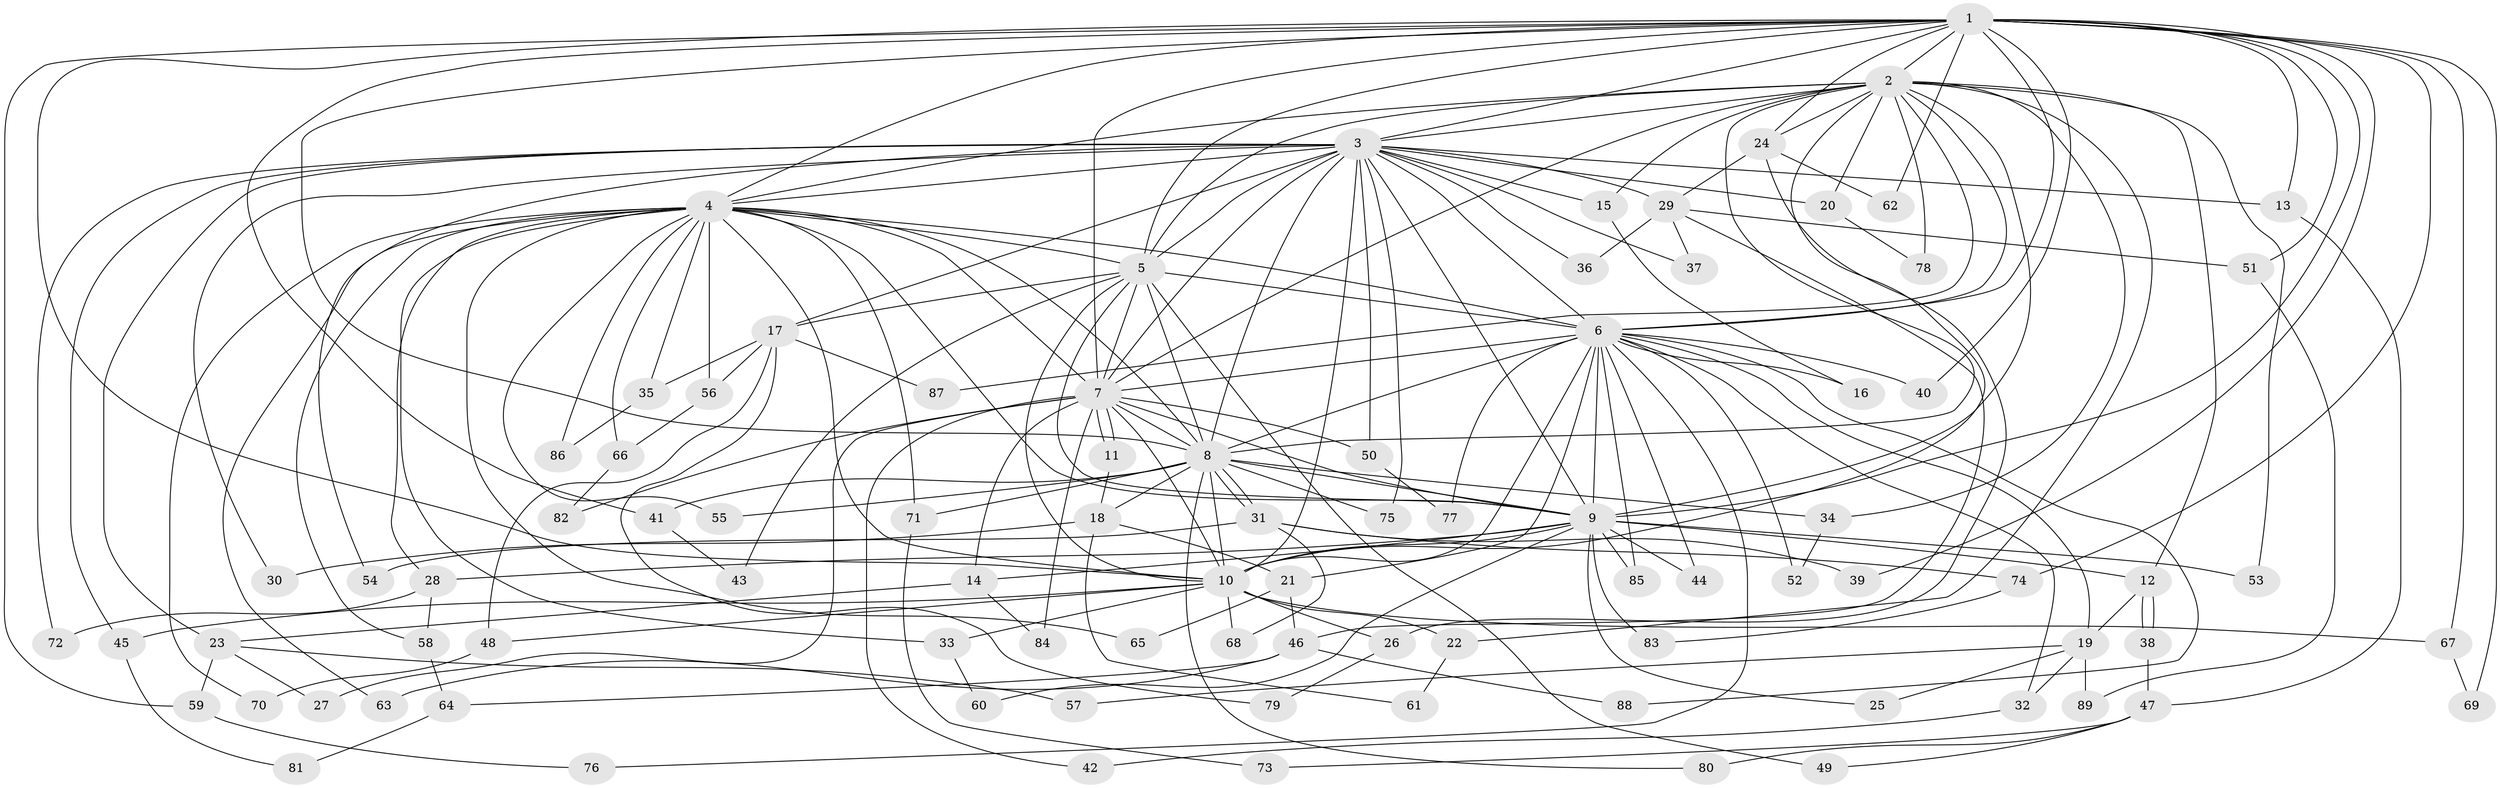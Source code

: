 // coarse degree distribution, {17: 0.05660377358490566, 4: 0.11320754716981132, 3: 0.1509433962264151, 2: 0.49056603773584906, 6: 0.03773584905660377, 1: 0.05660377358490566, 5: 0.03773584905660377, 16: 0.018867924528301886, 11: 0.018867924528301886, 7: 0.018867924528301886}
// Generated by graph-tools (version 1.1) at 2025/47/03/04/25 21:47:06]
// undirected, 89 vertices, 203 edges
graph export_dot {
graph [start="1"]
  node [color=gray90,style=filled];
  1;
  2;
  3;
  4;
  5;
  6;
  7;
  8;
  9;
  10;
  11;
  12;
  13;
  14;
  15;
  16;
  17;
  18;
  19;
  20;
  21;
  22;
  23;
  24;
  25;
  26;
  27;
  28;
  29;
  30;
  31;
  32;
  33;
  34;
  35;
  36;
  37;
  38;
  39;
  40;
  41;
  42;
  43;
  44;
  45;
  46;
  47;
  48;
  49;
  50;
  51;
  52;
  53;
  54;
  55;
  56;
  57;
  58;
  59;
  60;
  61;
  62;
  63;
  64;
  65;
  66;
  67;
  68;
  69;
  70;
  71;
  72;
  73;
  74;
  75;
  76;
  77;
  78;
  79;
  80;
  81;
  82;
  83;
  84;
  85;
  86;
  87;
  88;
  89;
  1 -- 2;
  1 -- 3;
  1 -- 4;
  1 -- 5;
  1 -- 6;
  1 -- 7;
  1 -- 8;
  1 -- 9;
  1 -- 10;
  1 -- 13;
  1 -- 24;
  1 -- 39;
  1 -- 40;
  1 -- 41;
  1 -- 51;
  1 -- 59;
  1 -- 62;
  1 -- 67;
  1 -- 69;
  1 -- 74;
  2 -- 3;
  2 -- 4;
  2 -- 5;
  2 -- 6;
  2 -- 7;
  2 -- 8;
  2 -- 9;
  2 -- 10;
  2 -- 12;
  2 -- 15;
  2 -- 20;
  2 -- 22;
  2 -- 24;
  2 -- 34;
  2 -- 53;
  2 -- 78;
  2 -- 87;
  3 -- 4;
  3 -- 5;
  3 -- 6;
  3 -- 7;
  3 -- 8;
  3 -- 9;
  3 -- 10;
  3 -- 13;
  3 -- 15;
  3 -- 17;
  3 -- 20;
  3 -- 23;
  3 -- 29;
  3 -- 30;
  3 -- 36;
  3 -- 37;
  3 -- 45;
  3 -- 50;
  3 -- 54;
  3 -- 72;
  3 -- 75;
  4 -- 5;
  4 -- 6;
  4 -- 7;
  4 -- 8;
  4 -- 9;
  4 -- 10;
  4 -- 28;
  4 -- 33;
  4 -- 35;
  4 -- 55;
  4 -- 56;
  4 -- 58;
  4 -- 63;
  4 -- 65;
  4 -- 66;
  4 -- 70;
  4 -- 71;
  4 -- 86;
  5 -- 6;
  5 -- 7;
  5 -- 8;
  5 -- 9;
  5 -- 10;
  5 -- 17;
  5 -- 43;
  5 -- 49;
  6 -- 7;
  6 -- 8;
  6 -- 9;
  6 -- 10;
  6 -- 16;
  6 -- 19;
  6 -- 21;
  6 -- 32;
  6 -- 40;
  6 -- 44;
  6 -- 52;
  6 -- 76;
  6 -- 77;
  6 -- 85;
  6 -- 88;
  7 -- 8;
  7 -- 9;
  7 -- 10;
  7 -- 11;
  7 -- 11;
  7 -- 14;
  7 -- 27;
  7 -- 42;
  7 -- 50;
  7 -- 82;
  7 -- 84;
  8 -- 9;
  8 -- 10;
  8 -- 18;
  8 -- 31;
  8 -- 31;
  8 -- 34;
  8 -- 41;
  8 -- 55;
  8 -- 71;
  8 -- 75;
  8 -- 80;
  9 -- 10;
  9 -- 12;
  9 -- 14;
  9 -- 25;
  9 -- 28;
  9 -- 44;
  9 -- 53;
  9 -- 60;
  9 -- 83;
  9 -- 85;
  10 -- 22;
  10 -- 26;
  10 -- 33;
  10 -- 45;
  10 -- 48;
  10 -- 67;
  10 -- 68;
  11 -- 18;
  12 -- 19;
  12 -- 38;
  12 -- 38;
  13 -- 47;
  14 -- 23;
  14 -- 84;
  15 -- 16;
  17 -- 35;
  17 -- 48;
  17 -- 56;
  17 -- 79;
  17 -- 87;
  18 -- 21;
  18 -- 30;
  18 -- 61;
  19 -- 25;
  19 -- 32;
  19 -- 57;
  19 -- 89;
  20 -- 78;
  21 -- 46;
  21 -- 65;
  22 -- 61;
  23 -- 27;
  23 -- 57;
  23 -- 59;
  24 -- 26;
  24 -- 29;
  24 -- 62;
  26 -- 79;
  28 -- 58;
  28 -- 72;
  29 -- 36;
  29 -- 37;
  29 -- 46;
  29 -- 51;
  31 -- 39;
  31 -- 54;
  31 -- 68;
  31 -- 74;
  32 -- 42;
  33 -- 60;
  34 -- 52;
  35 -- 86;
  38 -- 47;
  41 -- 43;
  45 -- 81;
  46 -- 63;
  46 -- 64;
  46 -- 88;
  47 -- 49;
  47 -- 73;
  47 -- 80;
  48 -- 70;
  50 -- 77;
  51 -- 89;
  56 -- 66;
  58 -- 64;
  59 -- 76;
  64 -- 81;
  66 -- 82;
  67 -- 69;
  71 -- 73;
  74 -- 83;
}
